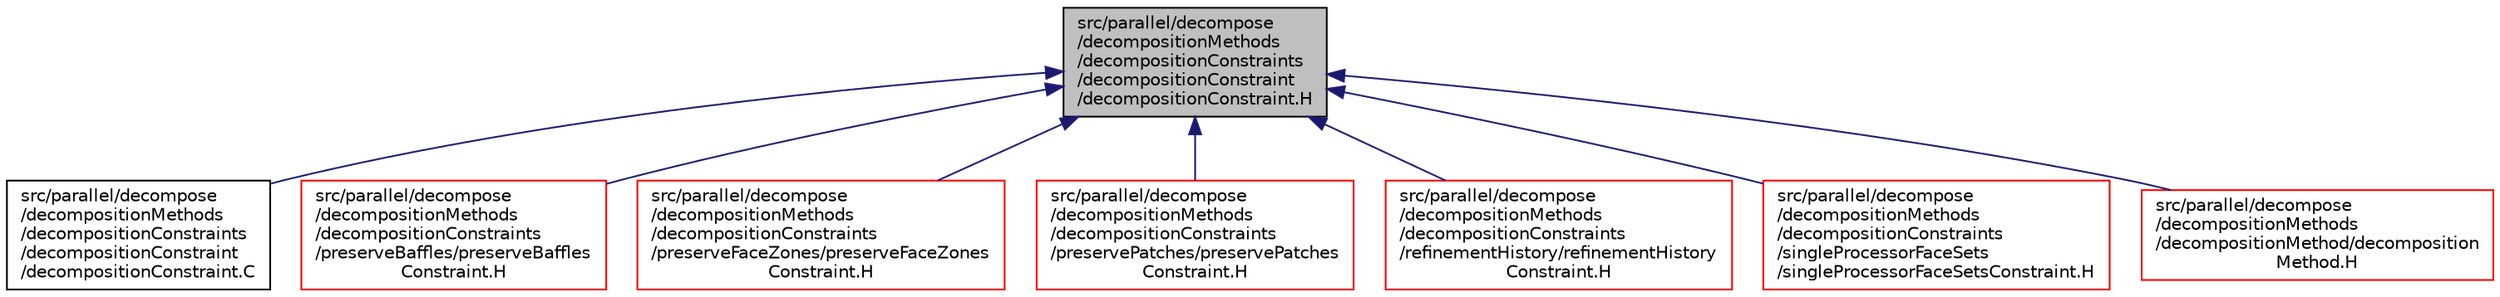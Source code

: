 digraph "src/parallel/decompose/decompositionMethods/decompositionConstraints/decompositionConstraint/decompositionConstraint.H"
{
  bgcolor="transparent";
  edge [fontname="Helvetica",fontsize="10",labelfontname="Helvetica",labelfontsize="10"];
  node [fontname="Helvetica",fontsize="10",shape=record];
  Node1 [label="src/parallel/decompose\l/decompositionMethods\l/decompositionConstraints\l/decompositionConstraint\l/decompositionConstraint.H",height=0.2,width=0.4,color="black", fillcolor="grey75", style="filled", fontcolor="black"];
  Node1 -> Node2 [dir="back",color="midnightblue",fontsize="10",style="solid",fontname="Helvetica"];
  Node2 [label="src/parallel/decompose\l/decompositionMethods\l/decompositionConstraints\l/decompositionConstraint\l/decompositionConstraint.C",height=0.2,width=0.4,color="black",URL="$a09435.html"];
  Node1 -> Node3 [dir="back",color="midnightblue",fontsize="10",style="solid",fontname="Helvetica"];
  Node3 [label="src/parallel/decompose\l/decompositionMethods\l/decompositionConstraints\l/preserveBaffles/preserveBaffles\lConstraint.H",height=0.2,width=0.4,color="red",URL="$a09438.html"];
  Node1 -> Node4 [dir="back",color="midnightblue",fontsize="10",style="solid",fontname="Helvetica"];
  Node4 [label="src/parallel/decompose\l/decompositionMethods\l/decompositionConstraints\l/preserveFaceZones/preserveFaceZones\lConstraint.H",height=0.2,width=0.4,color="red",URL="$a09440.html"];
  Node1 -> Node5 [dir="back",color="midnightblue",fontsize="10",style="solid",fontname="Helvetica"];
  Node5 [label="src/parallel/decompose\l/decompositionMethods\l/decompositionConstraints\l/preservePatches/preservePatches\lConstraint.H",height=0.2,width=0.4,color="red",URL="$a09442.html"];
  Node1 -> Node6 [dir="back",color="midnightblue",fontsize="10",style="solid",fontname="Helvetica"];
  Node6 [label="src/parallel/decompose\l/decompositionMethods\l/decompositionConstraints\l/refinementHistory/refinementHistory\lConstraint.H",height=0.2,width=0.4,color="red",URL="$a09444.html"];
  Node1 -> Node7 [dir="back",color="midnightblue",fontsize="10",style="solid",fontname="Helvetica"];
  Node7 [label="src/parallel/decompose\l/decompositionMethods\l/decompositionConstraints\l/singleProcessorFaceSets\l/singleProcessorFaceSetsConstraint.H",height=0.2,width=0.4,color="red",URL="$a09446.html"];
  Node1 -> Node8 [dir="back",color="midnightblue",fontsize="10",style="solid",fontname="Helvetica"];
  Node8 [label="src/parallel/decompose\l/decompositionMethods\l/decompositionMethod/decomposition\lMethod.H",height=0.2,width=0.4,color="red",URL="$a09448.html"];
}
